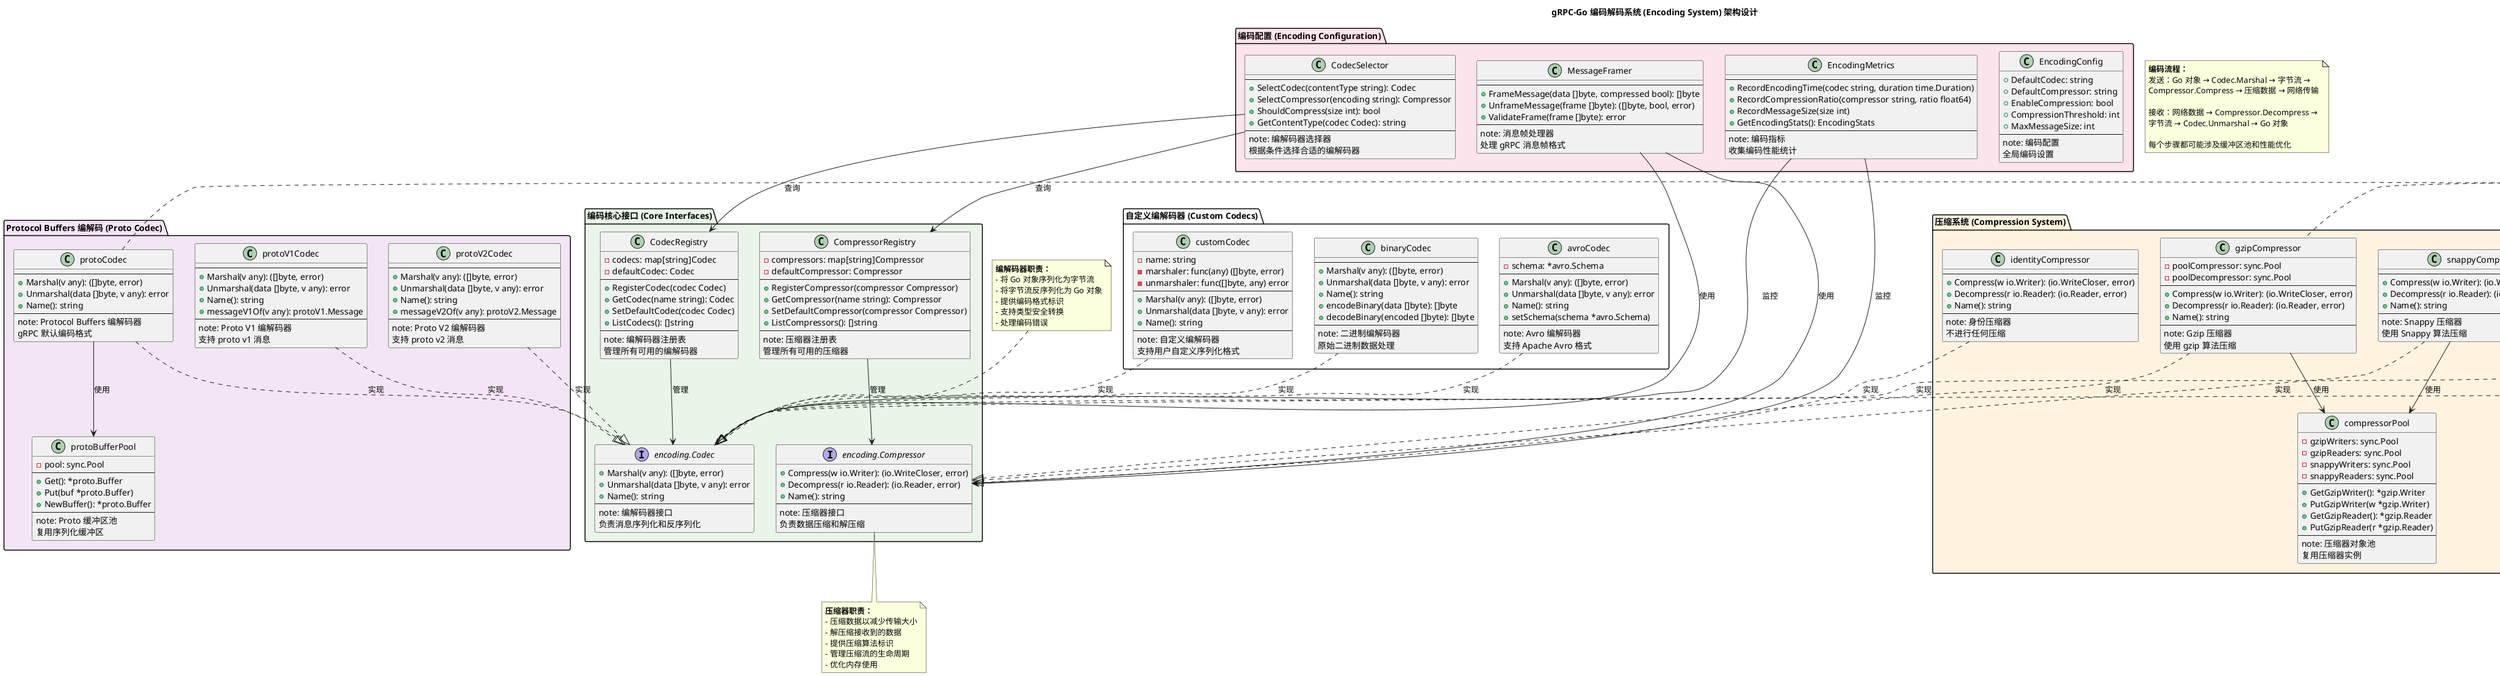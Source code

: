 @startuml 编码解码系统架构图

!define RECTANGLE class

title gRPC-Go 编码解码系统 (Encoding System) 架构设计

' 定义颜色主题
!define CODEC_COLOR #E8F5E8
!define COMPRESSOR_COLOR #FFF3E0
!define PROTO_COLOR #F3E5F5
!define JSON_COLOR #E3F2FD
!define REGISTRY_COLOR #FCE4EC

package "编码核心接口 (Core Interfaces)" CODEC_COLOR {
    interface "encoding.Codec" as Codec {
        + Marshal(v any): ([]byte, error)
        + Unmarshal(data []byte, v any): error
        + Name(): string
        --
        note: 编解码器接口\n负责消息序列化和反序列化
    }
    
    interface "encoding.Compressor" as Compressor {
        + Compress(w io.Writer): (io.WriteCloser, error)
        + Decompress(r io.Reader): (io.Reader, error)
        + Name(): string
        --
        note: 压缩器接口\n负责数据压缩和解压缩
    }
    
    RECTANGLE CodecRegistry {
        - codecs: map[string]Codec
        - defaultCodec: Codec
        --
        + RegisterCodec(codec Codec)
        + GetCodec(name string): Codec
        + SetDefaultCodec(codec Codec)
        + ListCodecs(): []string
        --
        note: 编解码器注册表\n管理所有可用的编解码器
    }
    
    RECTANGLE CompressorRegistry {
        - compressors: map[string]Compressor
        - defaultCompressor: Compressor
        --
        + RegisterCompressor(compressor Compressor)
        + GetCompressor(name string): Compressor
        + SetDefaultCompressor(compressor Compressor)
        + ListCompressors(): []string
        --
        note: 压缩器注册表\n管理所有可用的压缩器
    }
}

package "Protocol Buffers 编解码 (Proto Codec)" PROTO_COLOR {
    RECTANGLE protoCodec {
        --
        + Marshal(v any): ([]byte, error)
        + Unmarshal(data []byte, v any): error
        + Name(): string
        --
        note: Protocol Buffers 编解码器\ngRPC 默认编码格式
    }
    
    RECTANGLE protoV1Codec {
        --
        + Marshal(v any): ([]byte, error)
        + Unmarshal(data []byte, v any): error
        + Name(): string
        + messageV1Of(v any): protoV1.Message
        --
        note: Proto V1 编解码器\n支持 proto v1 消息
    }
    
    RECTANGLE protoV2Codec {
        --
        + Marshal(v any): ([]byte, error)
        + Unmarshal(data []byte, v any): error
        + Name(): string
        + messageV2Of(v any): protoV2.Message
        --
        note: Proto V2 编解码器\n支持 proto v2 消息
    }
    
    RECTANGLE protoBufferPool {
        - pool: sync.Pool
        --
        + Get(): *proto.Buffer
        + Put(buf *proto.Buffer)
        + NewBuffer(): *proto.Buffer
        --
        note: Proto 缓冲区池\n复用序列化缓冲区
    }
}

package "JSON 编解码 (JSON Codec)" JSON_COLOR {
    RECTANGLE jsonCodec {
        --
        + Marshal(v any): ([]byte, error)
        + Unmarshal(data []byte, v any): error
        + Name(): string
        --
        note: JSON 编解码器\n支持 JSON 格式序列化
    }
    
    RECTANGLE protoJSONCodec {
        - marshaler: *protojson.MarshalOptions
        - unmarshaler: *protojson.UnmarshalOptions
        --
        + Marshal(v any): ([]byte, error)
        + Unmarshal(data []byte, v any): error
        + Name(): string
        + marshalProtoMessage(m proto.Message): ([]byte, error)
        + unmarshalProtoMessage(data []byte, m proto.Message): error
        --
        note: Proto JSON 编解码器\nProtobuf 消息的 JSON 序列化
    }
    
    RECTANGLE jsonOptions {
        + UseProtoNames: bool
        + UseEnumNumbers: bool
        + EmitUnpopulated: bool
        + Indent: string
        + AllowPartial: bool
        + DiscardUnknown: bool
        --
        note: JSON 编码选项\n配置 JSON 序列化行为
    }
}

package "压缩系统 (Compression System)" COMPRESSOR_COLOR {
    RECTANGLE gzipCompressor {
        - poolCompressor: sync.Pool
        - poolDecompressor: sync.Pool
        --
        + Compress(w io.Writer): (io.WriteCloser, error)
        + Decompress(r io.Reader): (io.Reader, error)
        + Name(): string
        --
        note: Gzip 压缩器\n使用 gzip 算法压缩
    }
    
    RECTANGLE snappyCompressor {
        --
        + Compress(w io.Writer): (io.WriteCloser, error)
        + Decompress(r io.Reader): (io.Reader, error)
        + Name(): string
        --
        note: Snappy 压缩器\n使用 Snappy 算法压缩
    }
    
    RECTANGLE identityCompressor {
        --
        + Compress(w io.Writer): (io.WriteCloser, error)
        + Decompress(r io.Reader): (io.Reader, error)
        + Name(): string
        --
        note: 身份压缩器\n不进行任何压缩
    }
    
    RECTANGLE compressorPool {
        - gzipWriters: sync.Pool
        - gzipReaders: sync.Pool
        - snappyWriters: sync.Pool
        - snappyReaders: sync.Pool
        --
        + GetGzipWriter(): *gzip.Writer
        + PutGzipWriter(w *gzip.Writer)
        + GetGzipReader(): *gzip.Reader
        + PutGzipReader(r *gzip.Reader)
        --
        note: 压缩器对象池\n复用压缩器实例
    }
}

package "自定义编解码器 (Custom Codecs)" {
    RECTANGLE customCodec {
        - name: string
        - marshaler: func(any) ([]byte, error)
        - unmarshaler: func([]byte, any) error
        --
        + Marshal(v any): ([]byte, error)
        + Unmarshal(data []byte, v any): error
        + Name(): string
        --
        note: 自定义编解码器\n支持用户自定义序列化格式
    }
    
    RECTANGLE binaryCodec {
        --
        + Marshal(v any): ([]byte, error)
        + Unmarshal(data []byte, v any): error
        + Name(): string
        + encodeBinary(data []byte): []byte
        + decodeBinary(encoded []byte): []byte
        --
        note: 二进制编解码器\n原始二进制数据处理
    }
    
    RECTANGLE avroCodec {
        - schema: *avro.Schema
        --
        + Marshal(v any): ([]byte, error)
        + Unmarshal(data []byte, v any): error
        + Name(): string
        + setSchema(schema *avro.Schema)
        --
        note: Avro 编解码器\n支持 Apache Avro 格式
    }
}

package "编码配置 (Encoding Configuration)" REGISTRY_COLOR {
    RECTANGLE EncodingConfig {
        + DefaultCodec: string
        + DefaultCompressor: string
        + EnableCompression: bool
        + CompressionThreshold: int
        + MaxMessageSize: int
        --
        note: 编码配置\n全局编码设置
    }
    
    RECTANGLE CodecSelector {
        --
        + SelectCodec(contentType string): Codec
        + SelectCompressor(encoding string): Compressor
        + ShouldCompress(size int): bool
        + GetContentType(codec Codec): string
        --
        note: 编解码器选择器\n根据条件选择合适的编解码器
    }
    
    RECTANGLE MessageFramer {
        --
        + FrameMessage(data []byte, compressed bool): []byte
        + UnframeMessage(frame []byte): ([]byte, bool, error)
        + ValidateFrame(frame []byte): error
        --
        note: 消息帧处理器\n处理 gRPC 消息帧格式
    }
    
    RECTANGLE EncodingMetrics {
        --
        + RecordEncodingTime(codec string, duration time.Duration)
        + RecordCompressionRatio(compressor string, ratio float64)
        + RecordMessageSize(size int)
        + GetEncodingStats(): EncodingStats
        --
        note: 编码指标\n收集编码性能统计
    }
}

' 定义关系
protoCodec ..|> Codec : 实现
protoV1Codec ..|> Codec : 实现
protoV2Codec ..|> Codec : 实现
jsonCodec ..|> Codec : 实现
protoJSONCodec ..|> Codec : 实现
customCodec ..|> Codec : 实现
binaryCodec ..|> Codec : 实现
avroCodec ..|> Codec : 实现

gzipCompressor ..|> Compressor : 实现
snappyCompressor ..|> Compressor : 实现
identityCompressor ..|> Compressor : 实现

CodecRegistry --> Codec : 管理
CompressorRegistry --> Compressor : 管理

protoCodec --> protoBufferPool : 使用
protoJSONCodec --> jsonOptions : 配置

gzipCompressor --> compressorPool : 使用
snappyCompressor --> compressorPool : 使用

CodecSelector --> CodecRegistry : 查询
CodecSelector --> CompressorRegistry : 查询
MessageFramer --> Codec : 使用
MessageFramer --> Compressor : 使用

EncodingMetrics --> Codec : 监控
EncodingMetrics --> Compressor : 监控

' 注释说明
note top of Codec
  **编解码器职责：**
  - 将 Go 对象序列化为字节流
  - 将字节流反序列化为 Go 对象
  - 提供编码格式标识
  - 支持类型安全转换
  - 处理编码错误
end note

note bottom of Compressor
  **压缩器职责：**
  - 压缩数据以减少传输大小
  - 解压缩接收到的数据
  - 提供压缩算法标识
  - 管理压缩流的生命周期
  - 优化内存使用
end note

note right of protoCodec
  **Protocol Buffers 特点：**
  - gRPC 默认编码格式
  - 高效的二进制序列化
  - 强类型和向后兼容
  - 跨语言支持
  - 自动代码生成
end note

note left of gzipCompressor
  **压缩策略：**
  - 根据消息大小决定是否压缩
  - 使用对象池减少内存分配
  - 支持流式压缩
  - 平衡压缩率和性能
  - 自动选择压缩级别
end note

' 时序图注释
note as N1
  **编码流程：**
  发送：Go 对象 → Codec.Marshal → 字节流 → 
  Compressor.Compress → 压缩数据 → 网络传输
  
  接收：网络数据 → Compressor.Decompress → 
  字节流 → Codec.Unmarshal → Go 对象
  
  每个步骤都可能涉及缓冲区池和性能优化
end note

@enduml
